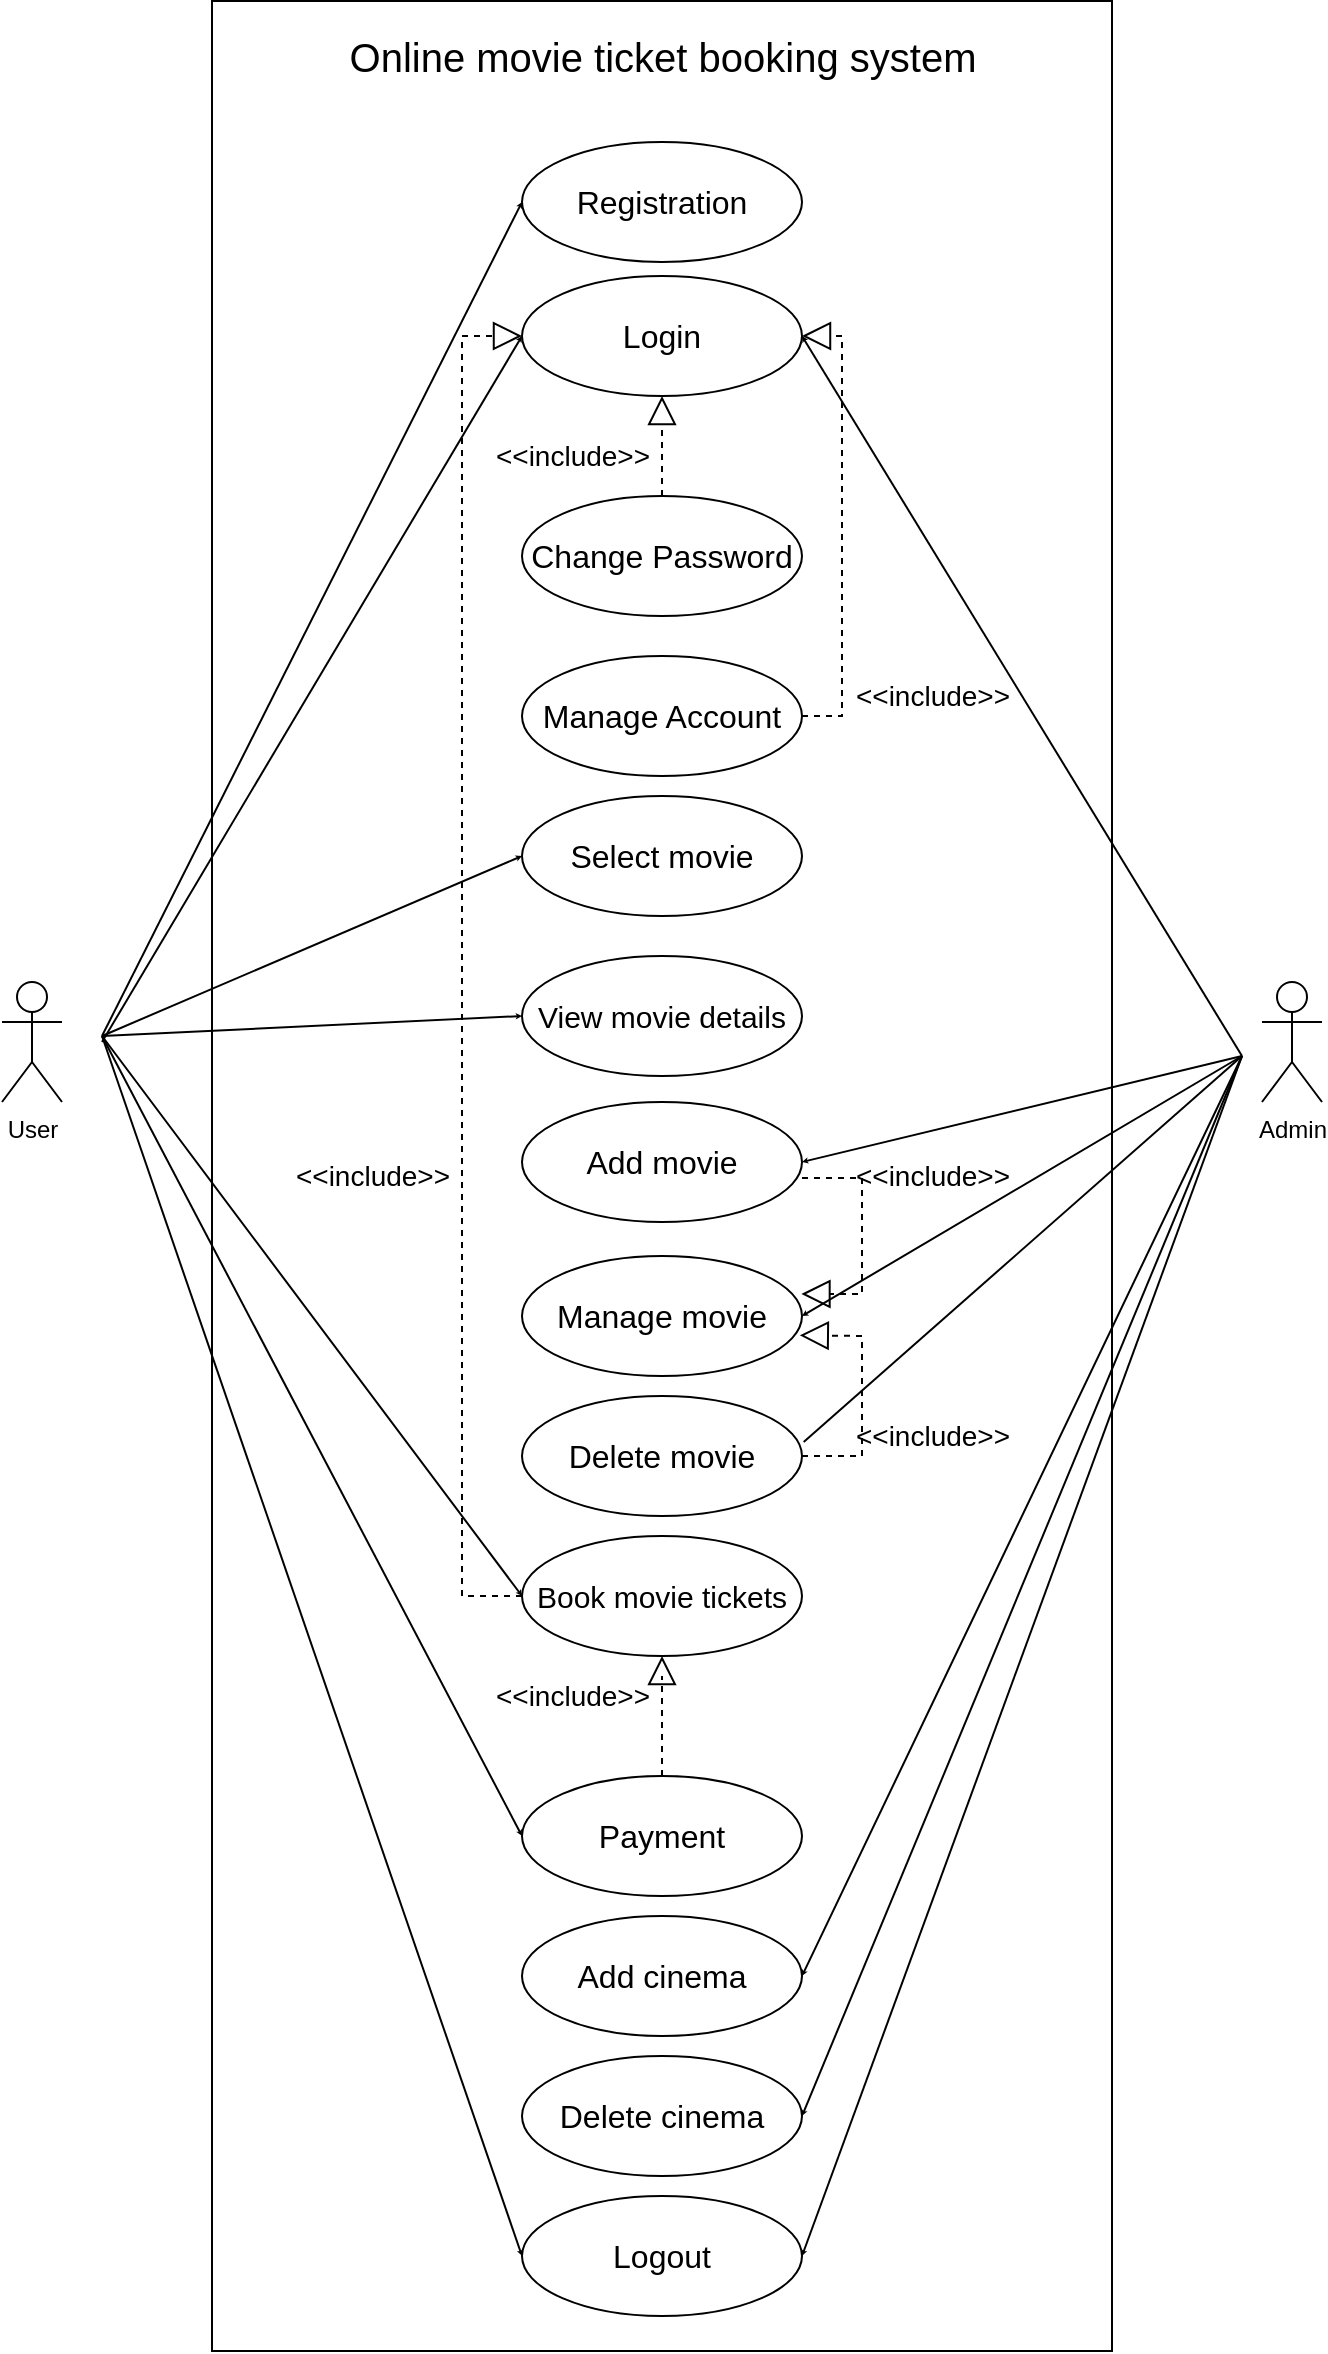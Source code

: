 <mxfile version="16.5.3" type="google"><diagram id="nzNhQyyouXyk2Nx1Gjgy" name="Page-1"><mxGraphModel dx="2966" dy="1397" grid="1" gridSize="10" guides="1" tooltips="1" connect="1" arrows="1" fold="1" page="1" pageScale="1" pageWidth="850" pageHeight="1100" math="0" shadow="0"><root><mxCell id="0"/><mxCell id="1" parent="0"/><mxCell id="t3S8A7oF8KCiZsMDC3BV-17" style="rounded=0;orthogonalLoop=1;jettySize=auto;html=1;entryX=0;entryY=0.5;entryDx=0;entryDy=0;fontSize=16;endSize=0;" parent="1" target="t3S8A7oF8KCiZsMDC3BV-4" edge="1"><mxGeometry relative="1" as="geometry"><mxPoint x="130" y="530" as="sourcePoint"/></mxGeometry></mxCell><mxCell id="t3S8A7oF8KCiZsMDC3BV-18" style="edgeStyle=none;rounded=0;orthogonalLoop=1;jettySize=auto;html=1;entryX=0;entryY=0.5;entryDx=0;entryDy=0;fontSize=16;endSize=0;" parent="1" target="t3S8A7oF8KCiZsMDC3BV-5" edge="1"><mxGeometry relative="1" as="geometry"><mxPoint x="130" y="533" as="sourcePoint"/></mxGeometry></mxCell><mxCell id="t3S8A7oF8KCiZsMDC3BV-19" style="edgeStyle=none;rounded=0;orthogonalLoop=1;jettySize=auto;html=1;entryX=0;entryY=0.5;entryDx=0;entryDy=0;fontSize=16;endSize=0;" parent="1" target="t3S8A7oF8KCiZsMDC3BV-6" edge="1"><mxGeometry relative="1" as="geometry"><mxPoint x="130" y="530" as="sourcePoint"/></mxGeometry></mxCell><mxCell id="t3S8A7oF8KCiZsMDC3BV-20" style="edgeStyle=none;rounded=0;orthogonalLoop=1;jettySize=auto;html=1;entryX=0;entryY=0.5;entryDx=0;entryDy=0;fontSize=16;endSize=0;" parent="1" target="t3S8A7oF8KCiZsMDC3BV-7" edge="1"><mxGeometry relative="1" as="geometry"><mxPoint x="130" y="530" as="sourcePoint"/></mxGeometry></mxCell><mxCell id="t3S8A7oF8KCiZsMDC3BV-21" style="edgeStyle=none;rounded=0;orthogonalLoop=1;jettySize=auto;html=1;entryX=0;entryY=0.5;entryDx=0;entryDy=0;fontSize=16;endSize=0;" parent="1" target="t3S8A7oF8KCiZsMDC3BV-8" edge="1"><mxGeometry relative="1" as="geometry"><mxPoint x="130" y="530" as="sourcePoint"/></mxGeometry></mxCell><mxCell id="t3S8A7oF8KCiZsMDC3BV-25" style="edgeStyle=none;rounded=0;orthogonalLoop=1;jettySize=auto;html=1;entryX=0;entryY=0.5;entryDx=0;entryDy=0;fontSize=16;endSize=0;" parent="1" target="t3S8A7oF8KCiZsMDC3BV-12" edge="1"><mxGeometry relative="1" as="geometry"><mxPoint x="130" y="530" as="sourcePoint"/></mxGeometry></mxCell><mxCell id="t3S8A7oF8KCiZsMDC3BV-28" style="edgeStyle=none;rounded=0;orthogonalLoop=1;jettySize=auto;html=1;entryX=0;entryY=0.5;entryDx=0;entryDy=0;fontSize=16;endSize=0;" parent="1" target="t3S8A7oF8KCiZsMDC3BV-15" edge="1"><mxGeometry relative="1" as="geometry"><mxPoint x="130" y="530" as="sourcePoint"/></mxGeometry></mxCell><mxCell id="t3S8A7oF8KCiZsMDC3BV-2" value="User" style="shape=umlActor;verticalLabelPosition=bottom;verticalAlign=top;html=1;" parent="1" vertex="1"><mxGeometry x="80" y="503" width="30" height="60" as="geometry"/></mxCell><mxCell id="t3S8A7oF8KCiZsMDC3BV-29" style="edgeStyle=none;rounded=0;orthogonalLoop=1;jettySize=auto;html=1;entryX=1;entryY=0.5;entryDx=0;entryDy=0;fontSize=16;endSize=0;" parent="1" target="t3S8A7oF8KCiZsMDC3BV-5" edge="1"><mxGeometry relative="1" as="geometry"><mxPoint x="700" y="540" as="sourcePoint"/></mxGeometry></mxCell><mxCell id="t3S8A7oF8KCiZsMDC3BV-30" style="edgeStyle=none;rounded=0;orthogonalLoop=1;jettySize=auto;html=1;entryX=1;entryY=0.5;entryDx=0;entryDy=0;fontSize=16;endSize=0;" parent="1" target="t3S8A7oF8KCiZsMDC3BV-10" edge="1"><mxGeometry relative="1" as="geometry"><mxPoint x="700" y="540" as="sourcePoint"/></mxGeometry></mxCell><mxCell id="t3S8A7oF8KCiZsMDC3BV-32" style="edgeStyle=none;rounded=0;orthogonalLoop=1;jettySize=auto;html=1;entryX=1;entryY=0.5;entryDx=0;entryDy=0;fontSize=16;endSize=0;" parent="1" target="t3S8A7oF8KCiZsMDC3BV-13" edge="1"><mxGeometry relative="1" as="geometry"><mxPoint x="700" y="540" as="sourcePoint"/></mxGeometry></mxCell><mxCell id="t3S8A7oF8KCiZsMDC3BV-33" style="edgeStyle=none;rounded=0;orthogonalLoop=1;jettySize=auto;html=1;entryX=1;entryY=0.5;entryDx=0;entryDy=0;fontSize=16;endSize=0;" parent="1" target="t3S8A7oF8KCiZsMDC3BV-14" edge="1"><mxGeometry relative="1" as="geometry"><mxPoint x="700" y="540" as="sourcePoint"/></mxGeometry></mxCell><mxCell id="t3S8A7oF8KCiZsMDC3BV-34" style="edgeStyle=none;rounded=0;orthogonalLoop=1;jettySize=auto;html=1;entryX=1;entryY=0.5;entryDx=0;entryDy=0;fontSize=16;endSize=0;" parent="1" target="t3S8A7oF8KCiZsMDC3BV-15" edge="1"><mxGeometry relative="1" as="geometry"><mxPoint x="700" y="540" as="sourcePoint"/></mxGeometry></mxCell><mxCell id="t3S8A7oF8KCiZsMDC3BV-3" value="Admin" style="shape=umlActor;verticalLabelPosition=bottom;verticalAlign=top;html=1;" parent="1" vertex="1"><mxGeometry x="710" y="503" width="30" height="60" as="geometry"/></mxCell><mxCell id="t3S8A7oF8KCiZsMDC3BV-4" value="&lt;font style=&quot;font-size: 16px&quot;&gt;Registration&lt;/font&gt;" style="ellipse;whiteSpace=wrap;html=1;" parent="1" vertex="1"><mxGeometry x="340" y="83" width="140" height="60" as="geometry"/></mxCell><mxCell id="t3S8A7oF8KCiZsMDC3BV-5" value="&lt;font style=&quot;font-size: 16px&quot;&gt;Login&lt;/font&gt;" style="ellipse;whiteSpace=wrap;html=1;" parent="1" vertex="1"><mxGeometry x="340" y="150" width="140" height="60" as="geometry"/></mxCell><mxCell id="t3S8A7oF8KCiZsMDC3BV-6" value="&lt;font style=&quot;font-size: 16px&quot;&gt;Select movie&lt;/font&gt;" style="ellipse;whiteSpace=wrap;html=1;" parent="1" vertex="1"><mxGeometry x="340" y="410" width="140" height="60" as="geometry"/></mxCell><mxCell id="t3S8A7oF8KCiZsMDC3BV-7" value="&lt;font style=&quot;font-size: 15px&quot;&gt;View movie details&lt;/font&gt;" style="ellipse;whiteSpace=wrap;html=1;" parent="1" vertex="1"><mxGeometry x="340" y="490" width="140" height="60" as="geometry"/></mxCell><mxCell id="t3S8A7oF8KCiZsMDC3BV-8" value="&lt;font style=&quot;font-size: 15px&quot;&gt;Book movie tickets&lt;/font&gt;" style="ellipse;whiteSpace=wrap;html=1;" parent="1" vertex="1"><mxGeometry x="340" y="780" width="140" height="60" as="geometry"/></mxCell><mxCell id="t3S8A7oF8KCiZsMDC3BV-10" value="&lt;font style=&quot;font-size: 16px&quot;&gt;Add movie&lt;/font&gt;" style="ellipse;whiteSpace=wrap;html=1;" parent="1" vertex="1"><mxGeometry x="340" y="563" width="140" height="60" as="geometry"/></mxCell><mxCell id="t3S8A7oF8KCiZsMDC3BV-11" value="&lt;font style=&quot;font-size: 16px&quot;&gt;Delete movie&lt;/font&gt;" style="ellipse;whiteSpace=wrap;html=1;" parent="1" vertex="1"><mxGeometry x="340" y="710" width="140" height="60" as="geometry"/></mxCell><mxCell id="t3S8A7oF8KCiZsMDC3BV-12" value="&lt;font style=&quot;font-size: 16px&quot;&gt;Payment&lt;/font&gt;" style="ellipse;whiteSpace=wrap;html=1;" parent="1" vertex="1"><mxGeometry x="340" y="900" width="140" height="60" as="geometry"/></mxCell><mxCell id="t3S8A7oF8KCiZsMDC3BV-13" value="&lt;font style=&quot;font-size: 16px&quot;&gt;Add cinema&lt;/font&gt;" style="ellipse;whiteSpace=wrap;html=1;" parent="1" vertex="1"><mxGeometry x="340" y="970" width="140" height="60" as="geometry"/></mxCell><mxCell id="t3S8A7oF8KCiZsMDC3BV-14" value="&lt;span style=&quot;font-size: 16px&quot;&gt;Delete cinema&lt;/span&gt;" style="ellipse;whiteSpace=wrap;html=1;" parent="1" vertex="1"><mxGeometry x="340" y="1040" width="140" height="60" as="geometry"/></mxCell><mxCell id="t3S8A7oF8KCiZsMDC3BV-15" value="&lt;font style=&quot;font-size: 16px&quot;&gt;Logout&lt;/font&gt;" style="ellipse;whiteSpace=wrap;html=1;" parent="1" vertex="1"><mxGeometry x="340" y="1110" width="140" height="60" as="geometry"/></mxCell><mxCell id="t3S8A7oF8KCiZsMDC3BV-35" value="" style="rounded=0;whiteSpace=wrap;html=1;fontSize=16;fillColor=none;" parent="1" vertex="1"><mxGeometry x="185" y="12.5" width="450" height="1175" as="geometry"/></mxCell><mxCell id="t3S8A7oF8KCiZsMDC3BV-36" value="&lt;font style=&quot;font-size: 20px&quot;&gt;Online movie ticket booking system&lt;/font&gt;" style="text;html=1;align=center;verticalAlign=middle;resizable=0;points=[];autosize=1;strokeColor=none;fillColor=none;fontSize=16;" parent="1" vertex="1"><mxGeometry x="245" y="25" width="330" height="30" as="geometry"/></mxCell><mxCell id="TYZHbZUsmxdpr6kAi_nR-1" value="&lt;span style=&quot;font-size: 16px&quot;&gt;Change Password&lt;/span&gt;" style="ellipse;whiteSpace=wrap;html=1;" vertex="1" parent="1"><mxGeometry x="340" y="260" width="140" height="60" as="geometry"/></mxCell><mxCell id="TYZHbZUsmxdpr6kAi_nR-3" value="&lt;font style=&quot;font-size: 14px&quot;&gt;&amp;lt;&amp;lt;include&amp;gt;&amp;gt;&lt;/font&gt;" style="text;html=1;align=center;verticalAlign=middle;resizable=0;points=[];autosize=1;strokeColor=none;fillColor=none;" vertex="1" parent="1"><mxGeometry x="320" y="230" width="90" height="20" as="geometry"/></mxCell><mxCell id="TYZHbZUsmxdpr6kAi_nR-5" value="" style="endArrow=block;dashed=1;endFill=0;endSize=12;html=1;rounded=0;entryX=0.5;entryY=1;entryDx=0;entryDy=0;" edge="1" parent="1"><mxGeometry width="160" relative="1" as="geometry"><mxPoint x="410" y="260" as="sourcePoint"/><mxPoint x="410" y="210" as="targetPoint"/></mxGeometry></mxCell><mxCell id="TYZHbZUsmxdpr6kAi_nR-6" value="&lt;span style=&quot;font-size: 16px&quot;&gt;Manage Account&lt;/span&gt;" style="ellipse;whiteSpace=wrap;html=1;" vertex="1" parent="1"><mxGeometry x="340" y="340" width="140" height="60" as="geometry"/></mxCell><mxCell id="TYZHbZUsmxdpr6kAi_nR-7" value="" style="endArrow=block;dashed=1;endFill=0;endSize=12;html=1;rounded=0;fontSize=14;entryX=1;entryY=0.5;entryDx=0;entryDy=0;" edge="1" parent="1"><mxGeometry width="160" relative="1" as="geometry"><mxPoint x="480" y="370" as="sourcePoint"/><mxPoint x="480" y="180" as="targetPoint"/><Array as="points"><mxPoint x="500" y="370"/><mxPoint x="500" y="180"/></Array></mxGeometry></mxCell><mxCell id="TYZHbZUsmxdpr6kAi_nR-8" value="&lt;font style=&quot;font-size: 14px&quot;&gt;&amp;lt;&amp;lt;include&amp;gt;&amp;gt;&lt;/font&gt;" style="text;html=1;align=center;verticalAlign=middle;resizable=0;points=[];autosize=1;strokeColor=none;fillColor=none;" vertex="1" parent="1"><mxGeometry x="500" y="350" width="90" height="20" as="geometry"/></mxCell><mxCell id="TYZHbZUsmxdpr6kAi_nR-9" value="&lt;font style=&quot;font-size: 16px&quot;&gt;Manage movie&lt;/font&gt;" style="ellipse;whiteSpace=wrap;html=1;" vertex="1" parent="1"><mxGeometry x="340" y="640" width="140" height="60" as="geometry"/></mxCell><mxCell id="TYZHbZUsmxdpr6kAi_nR-10" value="" style="endArrow=block;dashed=1;endFill=0;endSize=12;html=1;rounded=0;fontSize=14;exitX=1;exitY=0.5;exitDx=0;exitDy=0;entryX=0.998;entryY=0.3;entryDx=0;entryDy=0;entryPerimeter=0;" edge="1" parent="1"><mxGeometry width="160" relative="1" as="geometry"><mxPoint x="480" y="601" as="sourcePoint"/><mxPoint x="479.72" y="659" as="targetPoint"/><Array as="points"><mxPoint x="510" y="601"/><mxPoint x="510" y="659"/></Array></mxGeometry></mxCell><mxCell id="TYZHbZUsmxdpr6kAi_nR-11" value="" style="endArrow=block;dashed=1;endFill=0;endSize=12;html=1;rounded=0;fontSize=14;exitX=1;exitY=0.5;exitDx=0;exitDy=0;entryX=0.992;entryY=0.661;entryDx=0;entryDy=0;entryPerimeter=0;" edge="1" parent="1"><mxGeometry width="160" relative="1" as="geometry"><mxPoint x="480" y="740.0" as="sourcePoint"/><mxPoint x="478.88" y="679.66" as="targetPoint"/><Array as="points"><mxPoint x="510" y="740.0"/><mxPoint x="510" y="680.0"/></Array></mxGeometry></mxCell><mxCell id="TYZHbZUsmxdpr6kAi_nR-12" value="&amp;lt;&amp;lt;include&amp;gt;&amp;gt;" style="text;html=1;align=center;verticalAlign=middle;resizable=0;points=[];autosize=1;strokeColor=none;fillColor=none;fontSize=14;" vertex="1" parent="1"><mxGeometry x="500" y="590" width="90" height="20" as="geometry"/></mxCell><mxCell id="TYZHbZUsmxdpr6kAi_nR-14" value="" style="edgeStyle=none;rounded=0;orthogonalLoop=1;jettySize=auto;html=1;entryX=1.006;entryY=0.383;entryDx=0;entryDy=0;fontSize=16;endSize=0;endArrow=none;entryPerimeter=0;" edge="1" parent="1" target="t3S8A7oF8KCiZsMDC3BV-11"><mxGeometry relative="1" as="geometry"><mxPoint x="700" y="540" as="sourcePoint"/><mxPoint x="730" y="760" as="targetPoint"/></mxGeometry></mxCell><mxCell id="TYZHbZUsmxdpr6kAi_nR-16" value="&amp;lt;&amp;lt;include&amp;gt;&amp;gt;" style="text;html=1;align=center;verticalAlign=middle;resizable=0;points=[];autosize=1;strokeColor=none;fillColor=none;fontSize=14;" vertex="1" parent="1"><mxGeometry x="500" y="720" width="90" height="20" as="geometry"/></mxCell><mxCell id="TYZHbZUsmxdpr6kAi_nR-18" value="" style="endArrow=block;dashed=1;endFill=0;endSize=12;html=1;rounded=0;entryX=0.5;entryY=1;entryDx=0;entryDy=0;exitX=0.5;exitY=0;exitDx=0;exitDy=0;" edge="1" parent="1" source="t3S8A7oF8KCiZsMDC3BV-12" target="t3S8A7oF8KCiZsMDC3BV-8"><mxGeometry width="160" relative="1" as="geometry"><mxPoint x="480" y="880" as="sourcePoint"/><mxPoint x="570" y="910" as="targetPoint"/><Array as="points"><mxPoint x="410" y="850"/></Array></mxGeometry></mxCell><mxCell id="TYZHbZUsmxdpr6kAi_nR-19" value="&lt;font style=&quot;font-size: 14px&quot;&gt;&amp;lt;&amp;lt;include&amp;gt;&amp;gt;&lt;/font&gt;" style="text;html=1;align=center;verticalAlign=middle;resizable=0;points=[];autosize=1;strokeColor=none;fillColor=none;" vertex="1" parent="1"><mxGeometry x="320" y="850" width="90" height="20" as="geometry"/></mxCell><mxCell id="TYZHbZUsmxdpr6kAi_nR-22" style="edgeStyle=none;rounded=0;orthogonalLoop=1;jettySize=auto;html=1;entryX=1;entryY=0.5;entryDx=0;entryDy=0;fontSize=16;endSize=0;" edge="1" parent="1" target="TYZHbZUsmxdpr6kAi_nR-9"><mxGeometry relative="1" as="geometry"><mxPoint x="700" y="540" as="sourcePoint"/><mxPoint x="340" y="670" as="targetPoint"/></mxGeometry></mxCell><mxCell id="TYZHbZUsmxdpr6kAi_nR-25" value="" style="endArrow=block;dashed=1;endFill=0;endSize=12;html=1;rounded=0;fontSize=14;entryX=0;entryY=0.5;entryDx=0;entryDy=0;exitX=0;exitY=0.5;exitDx=0;exitDy=0;" edge="1" parent="1" source="t3S8A7oF8KCiZsMDC3BV-8" target="t3S8A7oF8KCiZsMDC3BV-5"><mxGeometry width="160" relative="1" as="geometry"><mxPoint x="100" y="335" as="sourcePoint"/><mxPoint x="100" y="145" as="targetPoint"/><Array as="points"><mxPoint x="310" y="810"/><mxPoint x="310" y="340"/><mxPoint x="310" y="180"/></Array></mxGeometry></mxCell><mxCell id="TYZHbZUsmxdpr6kAi_nR-26" value="&lt;font style=&quot;font-size: 14px&quot;&gt;&amp;lt;&amp;lt;include&amp;gt;&amp;gt;&lt;/font&gt;" style="text;html=1;align=center;verticalAlign=middle;resizable=0;points=[];autosize=1;strokeColor=none;fillColor=none;" vertex="1" parent="1"><mxGeometry x="220" y="590" width="90" height="20" as="geometry"/></mxCell></root></mxGraphModel></diagram></mxfile>